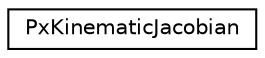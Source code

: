 digraph "Graphical Class Hierarchy"
{
  edge [fontname="Helvetica",fontsize="10",labelfontname="Helvetica",labelfontsize="10"];
  node [fontname="Helvetica",fontsize="10",shape=record];
  rankdir="LR";
  Node0 [label="PxKinematicJacobian",height=0.2,width=0.4,color="black", fillcolor="white", style="filled",URL="$classPxKinematicJacobian.html"];
}
